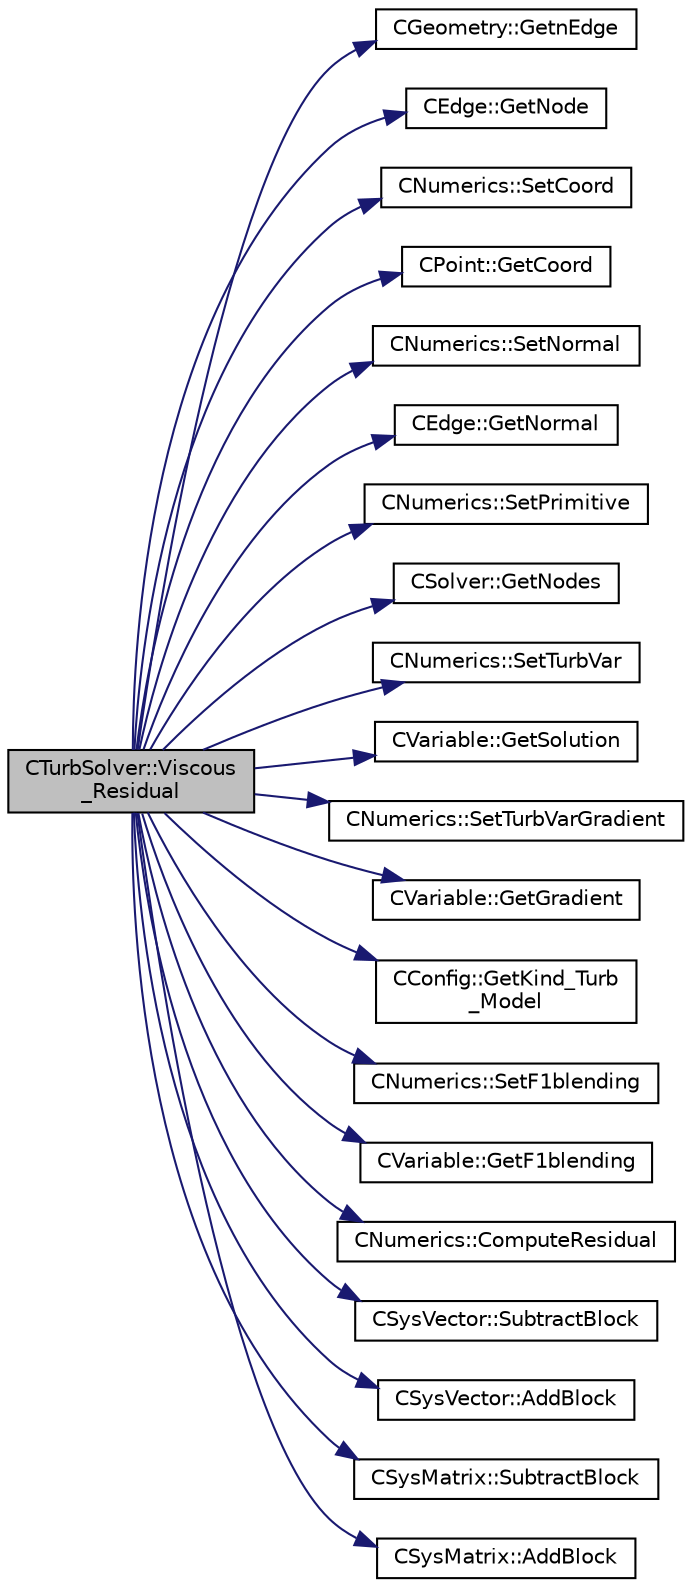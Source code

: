 digraph "CTurbSolver::Viscous_Residual"
{
  edge [fontname="Helvetica",fontsize="10",labelfontname="Helvetica",labelfontsize="10"];
  node [fontname="Helvetica",fontsize="10",shape=record];
  rankdir="LR";
  Node396 [label="CTurbSolver::Viscous\l_Residual",height=0.2,width=0.4,color="black", fillcolor="grey75", style="filled", fontcolor="black"];
  Node396 -> Node397 [color="midnightblue",fontsize="10",style="solid",fontname="Helvetica"];
  Node397 [label="CGeometry::GetnEdge",height=0.2,width=0.4,color="black", fillcolor="white", style="filled",URL="$class_c_geometry.html#a7d6e1e1d1e46da8f55ecbe1a9380530a",tooltip="Get number of edges. "];
  Node396 -> Node398 [color="midnightblue",fontsize="10",style="solid",fontname="Helvetica"];
  Node398 [label="CEdge::GetNode",height=0.2,width=0.4,color="black", fillcolor="white", style="filled",URL="$class_c_edge.html#aee33b61d646e3fe59a4e23284ab1bf33",tooltip="Get the nodes of the edge. "];
  Node396 -> Node399 [color="midnightblue",fontsize="10",style="solid",fontname="Helvetica"];
  Node399 [label="CNumerics::SetCoord",height=0.2,width=0.4,color="black", fillcolor="white", style="filled",URL="$class_c_numerics.html#a5fa1089c7228d6d49677a633bbe3c890",tooltip="Set coordinates of the points. "];
  Node396 -> Node400 [color="midnightblue",fontsize="10",style="solid",fontname="Helvetica"];
  Node400 [label="CPoint::GetCoord",height=0.2,width=0.4,color="black", fillcolor="white", style="filled",URL="$class_c_point.html#a95fe081d22e96e190cb3edcbf0d6525f",tooltip="Get the coordinates dor the control volume. "];
  Node396 -> Node401 [color="midnightblue",fontsize="10",style="solid",fontname="Helvetica"];
  Node401 [label="CNumerics::SetNormal",height=0.2,width=0.4,color="black", fillcolor="white", style="filled",URL="$class_c_numerics.html#a41903d97957f351cd9ee63ca404985b1",tooltip="Set the value of the normal vector to the face between two points. "];
  Node396 -> Node402 [color="midnightblue",fontsize="10",style="solid",fontname="Helvetica"];
  Node402 [label="CEdge::GetNormal",height=0.2,width=0.4,color="black", fillcolor="white", style="filled",URL="$class_c_edge.html#ada210a6f0643f444e7e491fc4ed9e662",tooltip="Copy the the normal vector of a face. "];
  Node396 -> Node403 [color="midnightblue",fontsize="10",style="solid",fontname="Helvetica"];
  Node403 [label="CNumerics::SetPrimitive",height=0.2,width=0.4,color="black", fillcolor="white", style="filled",URL="$class_c_numerics.html#af72b17d397adf09beed2e99e2daf895c",tooltip="Set the value of the primitive variables. "];
  Node396 -> Node404 [color="midnightblue",fontsize="10",style="solid",fontname="Helvetica"];
  Node404 [label="CSolver::GetNodes",height=0.2,width=0.4,color="black", fillcolor="white", style="filled",URL="$class_c_solver.html#af3198e52a2ea377bb765647b5e697197",tooltip="Allow outside access to the nodes of the solver, containing conservatives, primitives, etc. "];
  Node396 -> Node405 [color="midnightblue",fontsize="10",style="solid",fontname="Helvetica"];
  Node405 [label="CNumerics::SetTurbVar",height=0.2,width=0.4,color="black", fillcolor="white", style="filled",URL="$class_c_numerics.html#a694708b330c1e25e59f3b3ee8be64fbb",tooltip="Set the value of the turbulent variable. "];
  Node396 -> Node406 [color="midnightblue",fontsize="10",style="solid",fontname="Helvetica"];
  Node406 [label="CVariable::GetSolution",height=0.2,width=0.4,color="black", fillcolor="white", style="filled",URL="$class_c_variable.html#a261483e39c23c1de7cb9aea7e917c121",tooltip="Get the solution. "];
  Node396 -> Node407 [color="midnightblue",fontsize="10",style="solid",fontname="Helvetica"];
  Node407 [label="CNumerics::SetTurbVarGradient",height=0.2,width=0.4,color="black", fillcolor="white", style="filled",URL="$class_c_numerics.html#a42a39ae6557a400a4d811820c61de3cb",tooltip="Set the gradient of the turbulent variables. "];
  Node396 -> Node408 [color="midnightblue",fontsize="10",style="solid",fontname="Helvetica"];
  Node408 [label="CVariable::GetGradient",height=0.2,width=0.4,color="black", fillcolor="white", style="filled",URL="$class_c_variable.html#a7b58da4a928d622e7c2d4b4db047769d",tooltip="Get the value of the solution gradient. "];
  Node396 -> Node409 [color="midnightblue",fontsize="10",style="solid",fontname="Helvetica"];
  Node409 [label="CConfig::GetKind_Turb\l_Model",height=0.2,width=0.4,color="black", fillcolor="white", style="filled",URL="$class_c_config.html#a40aaed07fc5844d505d2c0b7076594d7",tooltip="Get the kind of the turbulence model. "];
  Node396 -> Node410 [color="midnightblue",fontsize="10",style="solid",fontname="Helvetica"];
  Node410 [label="CNumerics::SetF1blending",height=0.2,width=0.4,color="black", fillcolor="white", style="filled",URL="$class_c_numerics.html#a24166c99ca7f8f2d66e957a15519e7a1",tooltip="Set the value of the first blending function. "];
  Node396 -> Node411 [color="midnightblue",fontsize="10",style="solid",fontname="Helvetica"];
  Node411 [label="CVariable::GetF1blending",height=0.2,width=0.4,color="black", fillcolor="white", style="filled",URL="$class_c_variable.html#a8917b262cfd00020b568078370fe914a",tooltip="Get the first blending function of the SST model. "];
  Node396 -> Node412 [color="midnightblue",fontsize="10",style="solid",fontname="Helvetica"];
  Node412 [label="CNumerics::ComputeResidual",height=0.2,width=0.4,color="black", fillcolor="white", style="filled",URL="$class_c_numerics.html#abe734316e0047f463f059fd77a281958",tooltip="Compute the numerical residual. "];
  Node396 -> Node413 [color="midnightblue",fontsize="10",style="solid",fontname="Helvetica"];
  Node413 [label="CSysVector::SubtractBlock",height=0.2,width=0.4,color="black", fillcolor="white", style="filled",URL="$class_c_sys_vector.html#a732b302ca148d38b442bfe7e096a81be",tooltip="Subtract val_residual to the residual. "];
  Node396 -> Node414 [color="midnightblue",fontsize="10",style="solid",fontname="Helvetica"];
  Node414 [label="CSysVector::AddBlock",height=0.2,width=0.4,color="black", fillcolor="white", style="filled",URL="$class_c_sys_vector.html#acd4c36df2ea0b7ad473944cff9bf5d72",tooltip="Add val_residual to the residual. "];
  Node396 -> Node415 [color="midnightblue",fontsize="10",style="solid",fontname="Helvetica"];
  Node415 [label="CSysMatrix::SubtractBlock",height=0.2,width=0.4,color="black", fillcolor="white", style="filled",URL="$class_c_sys_matrix.html#af913d33707e948c30fff5a62773ef5c6",tooltip="Subtracts the specified block to the sparse matrix. "];
  Node396 -> Node416 [color="midnightblue",fontsize="10",style="solid",fontname="Helvetica"];
  Node416 [label="CSysMatrix::AddBlock",height=0.2,width=0.4,color="black", fillcolor="white", style="filled",URL="$class_c_sys_matrix.html#a85def3109e5aa5307268ca830a8f6522",tooltip="Adds the specified block to the sparse matrix. "];
}

